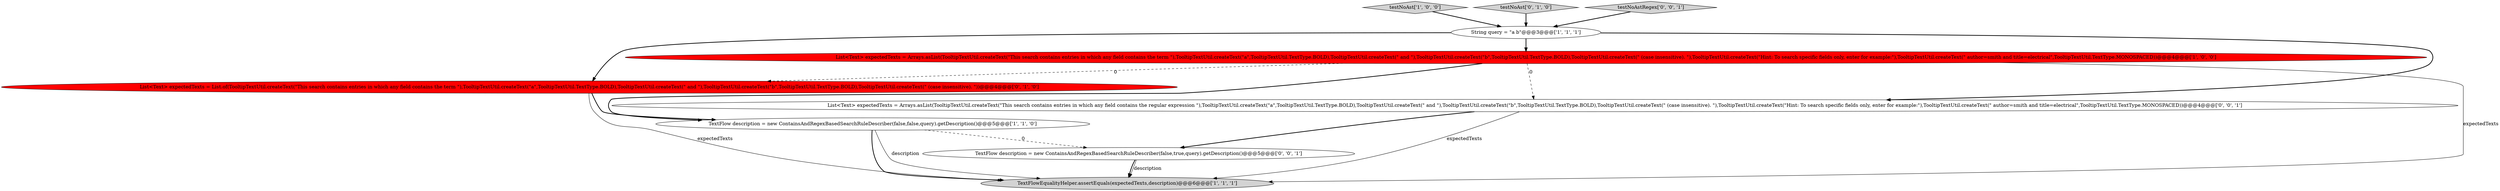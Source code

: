 digraph {
3 [style = filled, label = "TextFlowEqualityHelper.assertEquals(expectedTexts,description)@@@6@@@['1', '1', '1']", fillcolor = lightgray, shape = ellipse image = "AAA0AAABBB1BBB"];
1 [style = filled, label = "String query = \"a b\"@@@3@@@['1', '1', '1']", fillcolor = white, shape = ellipse image = "AAA0AAABBB1BBB"];
4 [style = filled, label = "TextFlow description = new ContainsAndRegexBasedSearchRuleDescriber(false,false,query).getDescription()@@@5@@@['1', '1', '0']", fillcolor = white, shape = ellipse image = "AAA0AAABBB1BBB"];
0 [style = filled, label = "testNoAst['1', '0', '0']", fillcolor = lightgray, shape = diamond image = "AAA0AAABBB1BBB"];
5 [style = filled, label = "testNoAst['0', '1', '0']", fillcolor = lightgray, shape = diamond image = "AAA0AAABBB2BBB"];
9 [style = filled, label = "List<Text> expectedTexts = Arrays.asList(TooltipTextUtil.createText(\"This search contains entries in which any field contains the regular expression \"),TooltipTextUtil.createText(\"a\",TooltipTextUtil.TextType.BOLD),TooltipTextUtil.createText(\" and \"),TooltipTextUtil.createText(\"b\",TooltipTextUtil.TextType.BOLD),TooltipTextUtil.createText(\" (case insensitive). \"),TooltipTextUtil.createText(\"Hint: To search specific fields only, enter for example:\"),TooltipTextUtil.createText(\" author=smith and title=electrical\",TooltipTextUtil.TextType.MONOSPACED))@@@4@@@['0', '0', '1']", fillcolor = white, shape = ellipse image = "AAA0AAABBB3BBB"];
2 [style = filled, label = "List<Text> expectedTexts = Arrays.asList(TooltipTextUtil.createText(\"This search contains entries in which any field contains the term \"),TooltipTextUtil.createText(\"a\",TooltipTextUtil.TextType.BOLD),TooltipTextUtil.createText(\" and \"),TooltipTextUtil.createText(\"b\",TooltipTextUtil.TextType.BOLD),TooltipTextUtil.createText(\" (case insensitive). \"),TooltipTextUtil.createText(\"Hint: To search specific fields only, enter for example:\"),TooltipTextUtil.createText(\" author=smith and title=electrical\",TooltipTextUtil.TextType.MONOSPACED))@@@4@@@['1', '0', '0']", fillcolor = red, shape = ellipse image = "AAA1AAABBB1BBB"];
7 [style = filled, label = "testNoAstRegex['0', '0', '1']", fillcolor = lightgray, shape = diamond image = "AAA0AAABBB3BBB"];
6 [style = filled, label = "List<Text> expectedTexts = List.of(TooltipTextUtil.createText(\"This search contains entries in which any field contains the term \"),TooltipTextUtil.createText(\"a\",TooltipTextUtil.TextType.BOLD),TooltipTextUtil.createText(\" and \"),TooltipTextUtil.createText(\"b\",TooltipTextUtil.TextType.BOLD),TooltipTextUtil.createText(\" (case insensitive). \"))@@@4@@@['0', '1', '0']", fillcolor = red, shape = ellipse image = "AAA1AAABBB2BBB"];
8 [style = filled, label = "TextFlow description = new ContainsAndRegexBasedSearchRuleDescriber(false,true,query).getDescription()@@@5@@@['0', '0', '1']", fillcolor = white, shape = ellipse image = "AAA0AAABBB3BBB"];
4->3 [style = bold, label=""];
6->4 [style = bold, label=""];
5->1 [style = bold, label=""];
1->2 [style = bold, label=""];
1->6 [style = bold, label=""];
7->1 [style = bold, label=""];
6->3 [style = solid, label="expectedTexts"];
9->8 [style = bold, label=""];
2->3 [style = solid, label="expectedTexts"];
2->4 [style = bold, label=""];
4->3 [style = solid, label="description"];
0->1 [style = bold, label=""];
8->3 [style = solid, label="description"];
2->9 [style = dashed, label="0"];
1->9 [style = bold, label=""];
9->3 [style = solid, label="expectedTexts"];
4->8 [style = dashed, label="0"];
8->3 [style = bold, label=""];
2->6 [style = dashed, label="0"];
}
